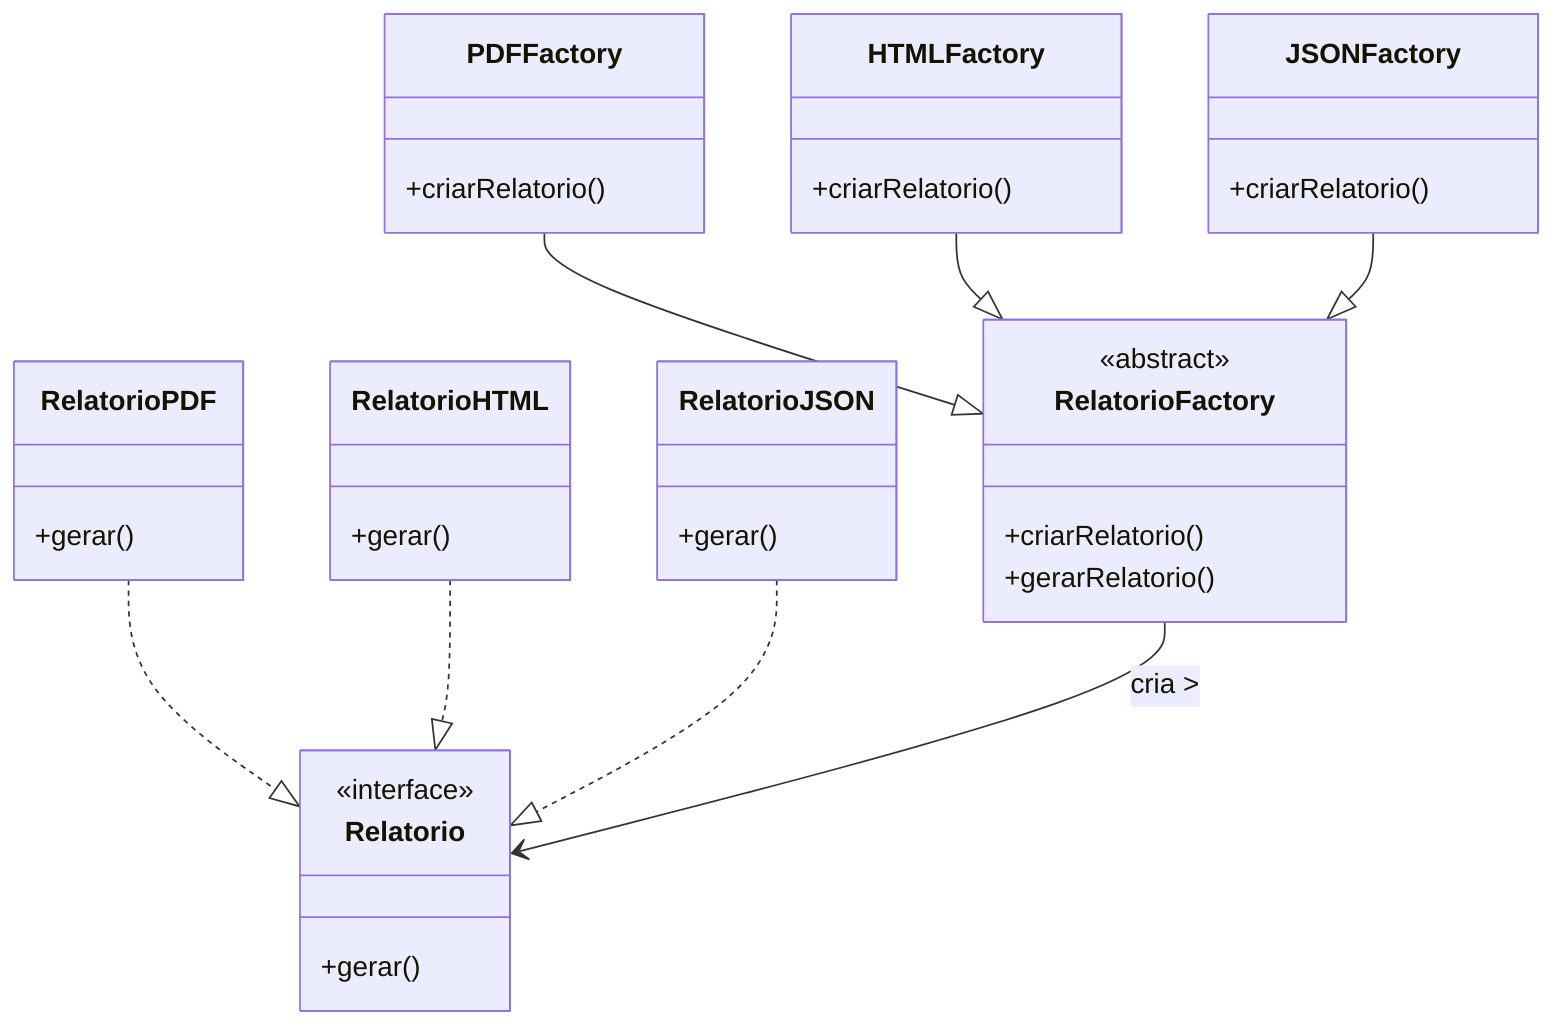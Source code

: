 classDiagram
    class Relatorio {
        <<interface>>
        +gerar()
    }

    class RelatorioPDF {
        +gerar()
    }

    class RelatorioHTML {
        +gerar()
    }

    class RelatorioJSON {
        +gerar()
    }

    class RelatorioFactory {
        <<abstract>>
        +criarRelatorio()
        +gerarRelatorio()
    }

    class PDFFactory {
        +criarRelatorio()
    }

    class HTMLFactory {
        +criarRelatorio()
    }

    class JSONFactory {
        +criarRelatorio()
    }

    RelatorioPDF ..|> Relatorio
    RelatorioHTML ..|> Relatorio
    RelatorioJSON ..|> Relatorio

    PDFFactory --|> RelatorioFactory
    HTMLFactory --|> RelatorioFactory
    JSONFactory --|> RelatorioFactory

    RelatorioFactory --> Relatorio : cria >